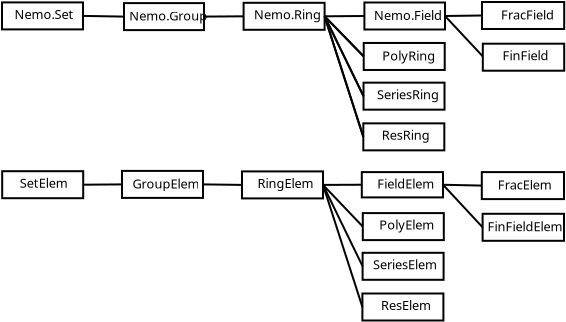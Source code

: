 <?xml version="1.0" encoding="UTF-8"?>
<dia:diagram xmlns:dia="http://www.lysator.liu.se/~alla/dia/">
  <dia:layer name="Background" visible="true" active="true">
    <dia:object type="Standard - Box" version="0" id="O0">
      <dia:attribute name="obj_pos">
        <dia:point val="0.95,2.35"/>
      </dia:attribute>
      <dia:attribute name="obj_bb">
        <dia:rectangle val="0.9,2.3;5.05,3.75"/>
      </dia:attribute>
      <dia:attribute name="elem_corner">
        <dia:point val="0.95,2.35"/>
      </dia:attribute>
      <dia:attribute name="elem_width">
        <dia:real val="4.05"/>
      </dia:attribute>
      <dia:attribute name="elem_height">
        <dia:real val="1.35"/>
      </dia:attribute>
      <dia:attribute name="show_background">
        <dia:boolean val="true"/>
      </dia:attribute>
    </dia:object>
    <dia:object type="Standard - Text" version="1" id="O1">
      <dia:attribute name="obj_pos">
        <dia:point val="1.575,3.175"/>
      </dia:attribute>
      <dia:attribute name="obj_bb">
        <dia:rectangle val="1.575,2.535;4.33,3.308"/>
      </dia:attribute>
      <dia:attribute name="text">
        <dia:composite type="text">
          <dia:attribute name="string">
            <dia:string>#Nemo.Set#</dia:string>
          </dia:attribute>
          <dia:attribute name="font">
            <dia:font family="sans" style="0" name="Helvetica"/>
          </dia:attribute>
          <dia:attribute name="height">
            <dia:real val="0.8"/>
          </dia:attribute>
          <dia:attribute name="pos">
            <dia:point val="1.575,3.175"/>
          </dia:attribute>
          <dia:attribute name="color">
            <dia:color val="#000000"/>
          </dia:attribute>
          <dia:attribute name="alignment">
            <dia:enum val="0"/>
          </dia:attribute>
        </dia:composite>
      </dia:attribute>
      <dia:attribute name="valign">
        <dia:enum val="3"/>
      </dia:attribute>
    </dia:object>
    <dia:object type="Standard - Line" version="0" id="O2">
      <dia:attribute name="obj_pos">
        <dia:point val="5,3.025"/>
      </dia:attribute>
      <dia:attribute name="obj_bb">
        <dia:rectangle val="4.949,2.974;7.101,3.111"/>
      </dia:attribute>
      <dia:attribute name="conn_endpoints">
        <dia:point val="5,3.025"/>
        <dia:point val="7.05,3.06"/>
      </dia:attribute>
      <dia:attribute name="numcp">
        <dia:int val="1"/>
      </dia:attribute>
      <dia:connections>
        <dia:connection handle="0" to="O0" connection="4"/>
        <dia:connection handle="1" to="O3" connection="3"/>
      </dia:connections>
    </dia:object>
    <dia:object type="Standard - Box" version="0" id="O3">
      <dia:attribute name="obj_pos">
        <dia:point val="7.05,2.385"/>
      </dia:attribute>
      <dia:attribute name="obj_bb">
        <dia:rectangle val="7,2.335;11.1,3.785"/>
      </dia:attribute>
      <dia:attribute name="elem_corner">
        <dia:point val="7.05,2.385"/>
      </dia:attribute>
      <dia:attribute name="elem_width">
        <dia:real val="4.0"/>
      </dia:attribute>
      <dia:attribute name="elem_height">
        <dia:real val="1.35"/>
      </dia:attribute>
      <dia:attribute name="show_background">
        <dia:boolean val="true"/>
      </dia:attribute>
    </dia:object>
    <dia:object type="Standard - Text" version="1" id="O4">
      <dia:attribute name="obj_pos">
        <dia:point val="7.315,3.26"/>
      </dia:attribute>
      <dia:attribute name="obj_bb">
        <dia:rectangle val="7.315,2.62;10.877,3.393"/>
      </dia:attribute>
      <dia:attribute name="text">
        <dia:composite type="text">
          <dia:attribute name="string">
            <dia:string>#Nemo.Group#</dia:string>
          </dia:attribute>
          <dia:attribute name="font">
            <dia:font family="sans" style="0" name="Helvetica"/>
          </dia:attribute>
          <dia:attribute name="height">
            <dia:real val="0.8"/>
          </dia:attribute>
          <dia:attribute name="pos">
            <dia:point val="7.315,3.26"/>
          </dia:attribute>
          <dia:attribute name="color">
            <dia:color val="#000000"/>
          </dia:attribute>
          <dia:attribute name="alignment">
            <dia:enum val="0"/>
          </dia:attribute>
        </dia:composite>
      </dia:attribute>
      <dia:attribute name="valign">
        <dia:enum val="3"/>
      </dia:attribute>
    </dia:object>
    <dia:object type="Standard - Line" version="0" id="O5">
      <dia:attribute name="obj_pos">
        <dia:point val="11.05,3.06"/>
      </dia:attribute>
      <dia:attribute name="obj_bb">
        <dia:rectangle val="11.0,2.995;13.08,3.11"/>
      </dia:attribute>
      <dia:attribute name="conn_endpoints">
        <dia:point val="11.05,3.06"/>
        <dia:point val="13.03,3.045"/>
      </dia:attribute>
      <dia:attribute name="numcp">
        <dia:int val="1"/>
      </dia:attribute>
      <dia:connections>
        <dia:connection handle="0" to="O3" connection="4"/>
        <dia:connection handle="1" to="O6" connection="3"/>
      </dia:connections>
    </dia:object>
    <dia:object type="Standard - Box" version="0" id="O6">
      <dia:attribute name="obj_pos">
        <dia:point val="13.03,2.37"/>
      </dia:attribute>
      <dia:attribute name="obj_bb">
        <dia:rectangle val="12.98,2.32;17.13,3.77"/>
      </dia:attribute>
      <dia:attribute name="elem_corner">
        <dia:point val="13.03,2.37"/>
      </dia:attribute>
      <dia:attribute name="elem_width">
        <dia:real val="4.05"/>
      </dia:attribute>
      <dia:attribute name="elem_height">
        <dia:real val="1.35"/>
      </dia:attribute>
      <dia:attribute name="show_background">
        <dia:boolean val="true"/>
      </dia:attribute>
    </dia:object>
    <dia:object type="Standard - Text" version="1" id="O7">
      <dia:attribute name="obj_pos">
        <dia:point val="13.555,3.195"/>
      </dia:attribute>
      <dia:attribute name="obj_bb">
        <dia:rectangle val="13.555,2.555;16.657,3.328"/>
      </dia:attribute>
      <dia:attribute name="text">
        <dia:composite type="text">
          <dia:attribute name="string">
            <dia:string>#Nemo.Ring#</dia:string>
          </dia:attribute>
          <dia:attribute name="font">
            <dia:font family="sans" style="0" name="Helvetica"/>
          </dia:attribute>
          <dia:attribute name="height">
            <dia:real val="0.8"/>
          </dia:attribute>
          <dia:attribute name="pos">
            <dia:point val="13.555,3.195"/>
          </dia:attribute>
          <dia:attribute name="color">
            <dia:color val="#000000"/>
          </dia:attribute>
          <dia:attribute name="alignment">
            <dia:enum val="0"/>
          </dia:attribute>
        </dia:composite>
      </dia:attribute>
      <dia:attribute name="valign">
        <dia:enum val="3"/>
      </dia:attribute>
    </dia:object>
    <dia:object type="Standard - Box" version="0" id="O8">
      <dia:attribute name="obj_pos">
        <dia:point val="19.07,2.355"/>
      </dia:attribute>
      <dia:attribute name="obj_bb">
        <dia:rectangle val="19.02,2.305;23.15,3.755"/>
      </dia:attribute>
      <dia:attribute name="elem_corner">
        <dia:point val="19.07,2.355"/>
      </dia:attribute>
      <dia:attribute name="elem_width">
        <dia:real val="4.03"/>
      </dia:attribute>
      <dia:attribute name="elem_height">
        <dia:real val="1.35"/>
      </dia:attribute>
      <dia:attribute name="show_background">
        <dia:boolean val="true"/>
      </dia:attribute>
    </dia:object>
    <dia:object type="Standard - Line" version="0" id="O9">
      <dia:attribute name="obj_pos">
        <dia:point val="17.08,3.045"/>
      </dia:attribute>
      <dia:attribute name="obj_bb">
        <dia:rectangle val="17.03,2.98;19.12,3.095"/>
      </dia:attribute>
      <dia:attribute name="conn_endpoints">
        <dia:point val="17.08,3.045"/>
        <dia:point val="19.07,3.03"/>
      </dia:attribute>
      <dia:attribute name="numcp">
        <dia:int val="1"/>
      </dia:attribute>
      <dia:connections>
        <dia:connection handle="0" to="O6" connection="4"/>
        <dia:connection handle="1" to="O8" connection="3"/>
      </dia:connections>
    </dia:object>
    <dia:object type="Standard - Text" version="1" id="O10">
      <dia:attribute name="obj_pos">
        <dia:point val="19.545,3.23"/>
      </dia:attribute>
      <dia:attribute name="obj_bb">
        <dia:rectangle val="19.545,2.59;22.712,3.362"/>
      </dia:attribute>
      <dia:attribute name="text">
        <dia:composite type="text">
          <dia:attribute name="string">
            <dia:string>#Nemo.Field#</dia:string>
          </dia:attribute>
          <dia:attribute name="font">
            <dia:font family="sans" style="0" name="Helvetica"/>
          </dia:attribute>
          <dia:attribute name="height">
            <dia:real val="0.8"/>
          </dia:attribute>
          <dia:attribute name="pos">
            <dia:point val="19.545,3.23"/>
          </dia:attribute>
          <dia:attribute name="color">
            <dia:color val="#000000"/>
          </dia:attribute>
          <dia:attribute name="alignment">
            <dia:enum val="0"/>
          </dia:attribute>
        </dia:composite>
      </dia:attribute>
      <dia:attribute name="valign">
        <dia:enum val="3"/>
      </dia:attribute>
    </dia:object>
    <dia:object type="Standard - Box" version="0" id="O11">
      <dia:attribute name="obj_pos">
        <dia:point val="0.96,10.79"/>
      </dia:attribute>
      <dia:attribute name="obj_bb">
        <dia:rectangle val="0.91,10.74;5.06,12.19"/>
      </dia:attribute>
      <dia:attribute name="elem_corner">
        <dia:point val="0.96,10.79"/>
      </dia:attribute>
      <dia:attribute name="elem_width">
        <dia:real val="4.05"/>
      </dia:attribute>
      <dia:attribute name="elem_height">
        <dia:real val="1.35"/>
      </dia:attribute>
      <dia:attribute name="show_background">
        <dia:boolean val="true"/>
      </dia:attribute>
    </dia:object>
    <dia:object type="Standard - Text" version="1" id="O12">
      <dia:attribute name="obj_pos">
        <dia:point val="1.835,11.615"/>
      </dia:attribute>
      <dia:attribute name="obj_bb">
        <dia:rectangle val="1.835,10.975;4.128,11.748"/>
      </dia:attribute>
      <dia:attribute name="text">
        <dia:composite type="text">
          <dia:attribute name="string">
            <dia:string>#SetElem#</dia:string>
          </dia:attribute>
          <dia:attribute name="font">
            <dia:font family="sans" style="0" name="Helvetica"/>
          </dia:attribute>
          <dia:attribute name="height">
            <dia:real val="0.8"/>
          </dia:attribute>
          <dia:attribute name="pos">
            <dia:point val="1.835,11.615"/>
          </dia:attribute>
          <dia:attribute name="color">
            <dia:color val="#000000"/>
          </dia:attribute>
          <dia:attribute name="alignment">
            <dia:enum val="0"/>
          </dia:attribute>
        </dia:composite>
      </dia:attribute>
      <dia:attribute name="valign">
        <dia:enum val="3"/>
      </dia:attribute>
    </dia:object>
    <dia:object type="Standard - Line" version="0" id="O13">
      <dia:attribute name="obj_pos">
        <dia:point val="5.01,11.465"/>
      </dia:attribute>
      <dia:attribute name="obj_bb">
        <dia:rectangle val="4.96,11.4;7.0,11.515"/>
      </dia:attribute>
      <dia:attribute name="conn_endpoints">
        <dia:point val="5.01,11.465"/>
        <dia:point val="6.95,11.45"/>
      </dia:attribute>
      <dia:attribute name="numcp">
        <dia:int val="1"/>
      </dia:attribute>
      <dia:connections>
        <dia:connection handle="0" to="O11" connection="4"/>
        <dia:connection handle="1" to="O14" connection="3"/>
      </dia:connections>
    </dia:object>
    <dia:object type="Standard - Box" version="0" id="O14">
      <dia:attribute name="obj_pos">
        <dia:point val="6.95,10.775"/>
      </dia:attribute>
      <dia:attribute name="obj_bb">
        <dia:rectangle val="6.9,10.725;11.05,12.175"/>
      </dia:attribute>
      <dia:attribute name="elem_corner">
        <dia:point val="6.95,10.775"/>
      </dia:attribute>
      <dia:attribute name="elem_width">
        <dia:real val="4.05"/>
      </dia:attribute>
      <dia:attribute name="elem_height">
        <dia:real val="1.35"/>
      </dia:attribute>
      <dia:attribute name="show_background">
        <dia:boolean val="true"/>
      </dia:attribute>
    </dia:object>
    <dia:object type="Standard - Text" version="1" id="O15">
      <dia:attribute name="obj_pos">
        <dia:point val="7.475,11.65"/>
      </dia:attribute>
      <dia:attribute name="obj_bb">
        <dia:rectangle val="7.475,11.01;10.575,11.783"/>
      </dia:attribute>
      <dia:attribute name="text">
        <dia:composite type="text">
          <dia:attribute name="string">
            <dia:string>#GroupElem#</dia:string>
          </dia:attribute>
          <dia:attribute name="font">
            <dia:font family="sans" style="0" name="Helvetica"/>
          </dia:attribute>
          <dia:attribute name="height">
            <dia:real val="0.8"/>
          </dia:attribute>
          <dia:attribute name="pos">
            <dia:point val="7.475,11.65"/>
          </dia:attribute>
          <dia:attribute name="color">
            <dia:color val="#000000"/>
          </dia:attribute>
          <dia:attribute name="alignment">
            <dia:enum val="0"/>
          </dia:attribute>
        </dia:composite>
      </dia:attribute>
      <dia:attribute name="valign">
        <dia:enum val="3"/>
      </dia:attribute>
    </dia:object>
    <dia:object type="Standard - PolyLine" version="0" id="O16">
      <dia:attribute name="obj_pos">
        <dia:point val="11,11.45"/>
      </dia:attribute>
      <dia:attribute name="obj_bb">
        <dia:rectangle val="10.949,11.399;13.001,11.526"/>
      </dia:attribute>
      <dia:attribute name="poly_points">
        <dia:point val="11,11.45"/>
        <dia:point val="12.95,11.475"/>
      </dia:attribute>
      <dia:connections>
        <dia:connection handle="0" to="O14" connection="4"/>
        <dia:connection handle="1" to="O17" connection="3"/>
      </dia:connections>
    </dia:object>
    <dia:object type="Standard - Box" version="0" id="O17">
      <dia:attribute name="obj_pos">
        <dia:point val="12.95,10.8"/>
      </dia:attribute>
      <dia:attribute name="obj_bb">
        <dia:rectangle val="12.9,10.75;17.05,12.2"/>
      </dia:attribute>
      <dia:attribute name="elem_corner">
        <dia:point val="12.95,10.8"/>
      </dia:attribute>
      <dia:attribute name="elem_width">
        <dia:real val="4.05"/>
      </dia:attribute>
      <dia:attribute name="elem_height">
        <dia:real val="1.35"/>
      </dia:attribute>
      <dia:attribute name="show_background">
        <dia:boolean val="true"/>
      </dia:attribute>
    </dia:object>
    <dia:object type="Standard - Text" version="1" id="O18">
      <dia:attribute name="obj_pos">
        <dia:point val="13.725,11.625"/>
      </dia:attribute>
      <dia:attribute name="obj_bb">
        <dia:rectangle val="13.725,10.985;16.365,11.758"/>
      </dia:attribute>
      <dia:attribute name="text">
        <dia:composite type="text">
          <dia:attribute name="string">
            <dia:string>#RingElem#</dia:string>
          </dia:attribute>
          <dia:attribute name="font">
            <dia:font family="sans" style="0" name="Helvetica"/>
          </dia:attribute>
          <dia:attribute name="height">
            <dia:real val="0.8"/>
          </dia:attribute>
          <dia:attribute name="pos">
            <dia:point val="13.725,11.625"/>
          </dia:attribute>
          <dia:attribute name="color">
            <dia:color val="#000000"/>
          </dia:attribute>
          <dia:attribute name="alignment">
            <dia:enum val="0"/>
          </dia:attribute>
        </dia:composite>
      </dia:attribute>
      <dia:attribute name="valign">
        <dia:enum val="3"/>
      </dia:attribute>
    </dia:object>
    <dia:object type="Standard - Line" version="0" id="O19">
      <dia:attribute name="obj_pos">
        <dia:point val="17,11.475"/>
      </dia:attribute>
      <dia:attribute name="obj_bb">
        <dia:rectangle val="16.95,11.417;18.99,11.525"/>
      </dia:attribute>
      <dia:attribute name="conn_endpoints">
        <dia:point val="17,11.475"/>
        <dia:point val="18.94,11.467"/>
      </dia:attribute>
      <dia:attribute name="numcp">
        <dia:int val="1"/>
      </dia:attribute>
      <dia:connections>
        <dia:connection handle="0" to="O17" connection="4"/>
        <dia:connection handle="1" to="O20" connection="3"/>
      </dia:connections>
    </dia:object>
    <dia:object type="Standard - Box" version="0" id="O20">
      <dia:attribute name="obj_pos">
        <dia:point val="18.94,10.835"/>
      </dia:attribute>
      <dia:attribute name="obj_bb">
        <dia:rectangle val="18.89,10.785;23.05,12.15"/>
      </dia:attribute>
      <dia:attribute name="elem_corner">
        <dia:point val="18.94,10.835"/>
      </dia:attribute>
      <dia:attribute name="elem_width">
        <dia:real val="4.06"/>
      </dia:attribute>
      <dia:attribute name="elem_height">
        <dia:real val="1.265"/>
      </dia:attribute>
      <dia:attribute name="show_background">
        <dia:boolean val="true"/>
      </dia:attribute>
    </dia:object>
    <dia:object type="Standard - Text" version="1" id="O21">
      <dia:attribute name="obj_pos">
        <dia:point val="19.715,11.66"/>
      </dia:attribute>
      <dia:attribute name="obj_bb">
        <dia:rectangle val="19.715,11.02;22.42,11.793"/>
      </dia:attribute>
      <dia:attribute name="text">
        <dia:composite type="text">
          <dia:attribute name="string">
            <dia:string>#FieldElem#</dia:string>
          </dia:attribute>
          <dia:attribute name="font">
            <dia:font family="sans" style="0" name="Helvetica"/>
          </dia:attribute>
          <dia:attribute name="height">
            <dia:real val="0.8"/>
          </dia:attribute>
          <dia:attribute name="pos">
            <dia:point val="19.715,11.66"/>
          </dia:attribute>
          <dia:attribute name="color">
            <dia:color val="#000000"/>
          </dia:attribute>
          <dia:attribute name="alignment">
            <dia:enum val="0"/>
          </dia:attribute>
        </dia:composite>
      </dia:attribute>
      <dia:attribute name="valign">
        <dia:enum val="3"/>
      </dia:attribute>
    </dia:object>
    <dia:object type="Standard - PolyLine" version="0" id="O22">
      <dia:attribute name="obj_pos">
        <dia:point val="17,11.475"/>
      </dia:attribute>
      <dia:attribute name="obj_bb">
        <dia:rectangle val="16.929,11.404;19.061,13.631"/>
      </dia:attribute>
      <dia:attribute name="poly_points">
        <dia:point val="17,11.475"/>
        <dia:point val="18.99,13.56"/>
      </dia:attribute>
      <dia:connections>
        <dia:connection handle="0" to="O17" connection="4"/>
        <dia:connection handle="1" to="O23" connection="3"/>
      </dia:connections>
    </dia:object>
    <dia:object type="Standard - Box" version="0" id="O23">
      <dia:attribute name="obj_pos">
        <dia:point val="18.99,12.885"/>
      </dia:attribute>
      <dia:attribute name="obj_bb">
        <dia:rectangle val="18.94,12.835;23.09,14.285"/>
      </dia:attribute>
      <dia:attribute name="elem_corner">
        <dia:point val="18.99,12.885"/>
      </dia:attribute>
      <dia:attribute name="elem_width">
        <dia:real val="4.05"/>
      </dia:attribute>
      <dia:attribute name="elem_height">
        <dia:real val="1.35"/>
      </dia:attribute>
      <dia:attribute name="show_background">
        <dia:boolean val="true"/>
      </dia:attribute>
    </dia:object>
    <dia:object type="Standard - Box" version="0" id="O24">
      <dia:attribute name="obj_pos">
        <dia:point val="18.98,14.87"/>
      </dia:attribute>
      <dia:attribute name="obj_bb">
        <dia:rectangle val="18.93,14.82;23.08,16.27"/>
      </dia:attribute>
      <dia:attribute name="elem_corner">
        <dia:point val="18.98,14.87"/>
      </dia:attribute>
      <dia:attribute name="elem_width">
        <dia:real val="4.05"/>
      </dia:attribute>
      <dia:attribute name="elem_height">
        <dia:real val="1.35"/>
      </dia:attribute>
      <dia:attribute name="show_background">
        <dia:boolean val="true"/>
      </dia:attribute>
    </dia:object>
    <dia:object type="Standard - Box" version="0" id="O25">
      <dia:attribute name="obj_pos">
        <dia:point val="18.97,16.905"/>
      </dia:attribute>
      <dia:attribute name="obj_bb">
        <dia:rectangle val="18.92,16.855;23.07,18.305"/>
      </dia:attribute>
      <dia:attribute name="elem_corner">
        <dia:point val="18.97,16.905"/>
      </dia:attribute>
      <dia:attribute name="elem_width">
        <dia:real val="4.05"/>
      </dia:attribute>
      <dia:attribute name="elem_height">
        <dia:real val="1.35"/>
      </dia:attribute>
      <dia:attribute name="show_background">
        <dia:boolean val="true"/>
      </dia:attribute>
    </dia:object>
    <dia:object type="Standard - Text" version="1" id="O26">
      <dia:attribute name="obj_pos">
        <dia:point val="19.815,13.71"/>
      </dia:attribute>
      <dia:attribute name="obj_bb">
        <dia:rectangle val="19.815,13.07;22.365,13.842"/>
      </dia:attribute>
      <dia:attribute name="text">
        <dia:composite type="text">
          <dia:attribute name="string">
            <dia:string>#PolyElem#</dia:string>
          </dia:attribute>
          <dia:attribute name="font">
            <dia:font family="sans" style="0" name="Helvetica"/>
          </dia:attribute>
          <dia:attribute name="height">
            <dia:real val="0.8"/>
          </dia:attribute>
          <dia:attribute name="pos">
            <dia:point val="19.815,13.71"/>
          </dia:attribute>
          <dia:attribute name="color">
            <dia:color val="#000000"/>
          </dia:attribute>
          <dia:attribute name="alignment">
            <dia:enum val="0"/>
          </dia:attribute>
        </dia:composite>
      </dia:attribute>
      <dia:attribute name="valign">
        <dia:enum val="3"/>
      </dia:attribute>
    </dia:object>
    <dia:object type="Standard - Text" version="1" id="O27">
      <dia:attribute name="obj_pos">
        <dia:point val="19.505,15.695"/>
      </dia:attribute>
      <dia:attribute name="obj_bb">
        <dia:rectangle val="19.505,15.055;22.582,15.828"/>
      </dia:attribute>
      <dia:attribute name="text">
        <dia:composite type="text">
          <dia:attribute name="string">
            <dia:string>#SeriesElem#</dia:string>
          </dia:attribute>
          <dia:attribute name="font">
            <dia:font family="sans" style="0" name="Helvetica"/>
          </dia:attribute>
          <dia:attribute name="height">
            <dia:real val="0.8"/>
          </dia:attribute>
          <dia:attribute name="pos">
            <dia:point val="19.505,15.695"/>
          </dia:attribute>
          <dia:attribute name="color">
            <dia:color val="#000000"/>
          </dia:attribute>
          <dia:attribute name="alignment">
            <dia:enum val="0"/>
          </dia:attribute>
        </dia:composite>
      </dia:attribute>
      <dia:attribute name="valign">
        <dia:enum val="3"/>
      </dia:attribute>
    </dia:object>
    <dia:object type="Standard - Box" version="0" id="O28">
      <dia:attribute name="obj_pos">
        <dia:point val="24.94,10.835"/>
      </dia:attribute>
      <dia:attribute name="obj_bb">
        <dia:rectangle val="24.89,10.785;29.1,12.235"/>
      </dia:attribute>
      <dia:attribute name="elem_corner">
        <dia:point val="24.94,10.835"/>
      </dia:attribute>
      <dia:attribute name="elem_width">
        <dia:real val="4.11"/>
      </dia:attribute>
      <dia:attribute name="elem_height">
        <dia:real val="1.35"/>
      </dia:attribute>
      <dia:attribute name="show_background">
        <dia:boolean val="true"/>
      </dia:attribute>
    </dia:object>
    <dia:object type="Standard - Box" version="0" id="O29">
      <dia:attribute name="obj_pos">
        <dia:point val="24.98,12.92"/>
      </dia:attribute>
      <dia:attribute name="obj_bb">
        <dia:rectangle val="24.93,12.87;29.1,14.32"/>
      </dia:attribute>
      <dia:attribute name="elem_corner">
        <dia:point val="24.98,12.92"/>
      </dia:attribute>
      <dia:attribute name="elem_width">
        <dia:real val="4.07"/>
      </dia:attribute>
      <dia:attribute name="elem_height">
        <dia:real val="1.35"/>
      </dia:attribute>
      <dia:attribute name="show_background">
        <dia:boolean val="true"/>
      </dia:attribute>
    </dia:object>
    <dia:object type="Standard - Line" version="0" id="O30">
      <dia:attribute name="obj_pos">
        <dia:point val="23,11.467"/>
      </dia:attribute>
      <dia:attribute name="obj_bb">
        <dia:rectangle val="22.949,11.416;24.991,11.561"/>
      </dia:attribute>
      <dia:attribute name="conn_endpoints">
        <dia:point val="23,11.467"/>
        <dia:point val="24.94,11.51"/>
      </dia:attribute>
      <dia:attribute name="numcp">
        <dia:int val="1"/>
      </dia:attribute>
      <dia:connections>
        <dia:connection handle="0" to="O20" connection="4"/>
        <dia:connection handle="1" to="O28" connection="3"/>
      </dia:connections>
    </dia:object>
    <dia:object type="Standard - Line" version="0" id="O31">
      <dia:attribute name="obj_pos">
        <dia:point val="23,11.467"/>
      </dia:attribute>
      <dia:attribute name="obj_bb">
        <dia:rectangle val="22.929,11.397;25.051,13.666"/>
      </dia:attribute>
      <dia:attribute name="conn_endpoints">
        <dia:point val="23,11.467"/>
        <dia:point val="24.98,13.595"/>
      </dia:attribute>
      <dia:attribute name="numcp">
        <dia:int val="1"/>
      </dia:attribute>
      <dia:connections>
        <dia:connection handle="0" to="O20" connection="4"/>
        <dia:connection handle="1" to="O29" connection="3"/>
      </dia:connections>
    </dia:object>
    <dia:object type="Standard - Line" version="0" id="O32">
      <dia:attribute name="obj_pos">
        <dia:point val="18.98,15.545"/>
      </dia:attribute>
      <dia:attribute name="obj_bb">
        <dia:rectangle val="16.933,11.408;19.047,15.612"/>
      </dia:attribute>
      <dia:attribute name="conn_endpoints">
        <dia:point val="18.98,15.545"/>
        <dia:point val="17,11.475"/>
      </dia:attribute>
      <dia:attribute name="numcp">
        <dia:int val="1"/>
      </dia:attribute>
      <dia:connections>
        <dia:connection handle="0" to="O24" connection="3"/>
        <dia:connection handle="1" to="O17" connection="4"/>
      </dia:connections>
    </dia:object>
    <dia:object type="Standard - Line" version="0" id="O33">
      <dia:attribute name="obj_pos">
        <dia:point val="17,11.475"/>
      </dia:attribute>
      <dia:attribute name="obj_bb">
        <dia:rectangle val="16.937,11.412;19.033,17.643"/>
      </dia:attribute>
      <dia:attribute name="conn_endpoints">
        <dia:point val="17,11.475"/>
        <dia:point val="18.97,17.58"/>
      </dia:attribute>
      <dia:attribute name="numcp">
        <dia:int val="1"/>
      </dia:attribute>
      <dia:connections>
        <dia:connection handle="0" to="O17" connection="4"/>
        <dia:connection handle="1" to="O25" connection="3"/>
      </dia:connections>
    </dia:object>
    <dia:object type="Standard - Text" version="1" id="O34">
      <dia:attribute name="obj_pos">
        <dia:point val="19.895,17.73"/>
      </dia:attribute>
      <dia:attribute name="obj_bb">
        <dia:rectangle val="19.895,17.09;22.297,17.863"/>
      </dia:attribute>
      <dia:attribute name="text">
        <dia:composite type="text">
          <dia:attribute name="string">
            <dia:string>#ResElem#</dia:string>
          </dia:attribute>
          <dia:attribute name="font">
            <dia:font family="sans" style="0" name="Helvetica"/>
          </dia:attribute>
          <dia:attribute name="height">
            <dia:real val="0.8"/>
          </dia:attribute>
          <dia:attribute name="pos">
            <dia:point val="19.895,17.73"/>
          </dia:attribute>
          <dia:attribute name="color">
            <dia:color val="#000000"/>
          </dia:attribute>
          <dia:attribute name="alignment">
            <dia:enum val="0"/>
          </dia:attribute>
        </dia:composite>
      </dia:attribute>
      <dia:attribute name="valign">
        <dia:enum val="3"/>
      </dia:attribute>
    </dia:object>
    <dia:object type="Standard - Text" version="1" id="O35">
      <dia:attribute name="obj_pos">
        <dia:point val="25.735,11.71"/>
      </dia:attribute>
      <dia:attribute name="obj_bb">
        <dia:rectangle val="25.735,11.07;28.312,11.842"/>
      </dia:attribute>
      <dia:attribute name="text">
        <dia:composite type="text">
          <dia:attribute name="string">
            <dia:string>#FracElem#</dia:string>
          </dia:attribute>
          <dia:attribute name="font">
            <dia:font family="sans" style="0" name="Helvetica"/>
          </dia:attribute>
          <dia:attribute name="height">
            <dia:real val="0.8"/>
          </dia:attribute>
          <dia:attribute name="pos">
            <dia:point val="25.735,11.71"/>
          </dia:attribute>
          <dia:attribute name="color">
            <dia:color val="#000000"/>
          </dia:attribute>
          <dia:attribute name="alignment">
            <dia:enum val="0"/>
          </dia:attribute>
        </dia:composite>
      </dia:attribute>
      <dia:attribute name="valign">
        <dia:enum val="3"/>
      </dia:attribute>
    </dia:object>
    <dia:object type="Standard - Text" version="1" id="O36">
      <dia:attribute name="obj_pos">
        <dia:point val="25.225,13.795"/>
      </dia:attribute>
      <dia:attribute name="obj_bb">
        <dia:rectangle val="25.225,13.155;28.77,13.928"/>
      </dia:attribute>
      <dia:attribute name="text">
        <dia:composite type="text">
          <dia:attribute name="string">
            <dia:string>#FinFieldElem#</dia:string>
          </dia:attribute>
          <dia:attribute name="font">
            <dia:font family="sans" style="0" name="Helvetica"/>
          </dia:attribute>
          <dia:attribute name="height">
            <dia:real val="0.8"/>
          </dia:attribute>
          <dia:attribute name="pos">
            <dia:point val="25.225,13.795"/>
          </dia:attribute>
          <dia:attribute name="color">
            <dia:color val="#000000"/>
          </dia:attribute>
          <dia:attribute name="alignment">
            <dia:enum val="0"/>
          </dia:attribute>
        </dia:composite>
      </dia:attribute>
      <dia:attribute name="valign">
        <dia:enum val="3"/>
      </dia:attribute>
    </dia:object>
    <dia:object type="Standard - PolyLine" version="0" id="O37">
      <dia:attribute name="obj_pos">
        <dia:point val="17.08,3.045"/>
      </dia:attribute>
      <dia:attribute name="obj_bb">
        <dia:rectangle val="17.009,2.974;19.106,5.124"/>
      </dia:attribute>
      <dia:attribute name="poly_points">
        <dia:point val="17.08,3.045"/>
        <dia:point val="19.036,5.053"/>
      </dia:attribute>
      <dia:connections>
        <dia:connection handle="0" to="O6" connection="4"/>
        <dia:connection handle="1" to="O38" connection="3"/>
      </dia:connections>
    </dia:object>
    <dia:object type="Standard - Box" version="0" id="O38">
      <dia:attribute name="obj_pos">
        <dia:point val="19.036,4.378"/>
      </dia:attribute>
      <dia:attribute name="obj_bb">
        <dia:rectangle val="18.986,4.328;23.136,5.778"/>
      </dia:attribute>
      <dia:attribute name="elem_corner">
        <dia:point val="19.036,4.378"/>
      </dia:attribute>
      <dia:attribute name="elem_width">
        <dia:real val="4.05"/>
      </dia:attribute>
      <dia:attribute name="elem_height">
        <dia:real val="1.35"/>
      </dia:attribute>
      <dia:attribute name="show_background">
        <dia:boolean val="true"/>
      </dia:attribute>
    </dia:object>
    <dia:object type="Standard - Box" version="0" id="O39">
      <dia:attribute name="obj_pos">
        <dia:point val="19.026,6.363"/>
      </dia:attribute>
      <dia:attribute name="obj_bb">
        <dia:rectangle val="18.976,6.313;23.126,7.763"/>
      </dia:attribute>
      <dia:attribute name="elem_corner">
        <dia:point val="19.026,6.363"/>
      </dia:attribute>
      <dia:attribute name="elem_width">
        <dia:real val="4.05"/>
      </dia:attribute>
      <dia:attribute name="elem_height">
        <dia:real val="1.35"/>
      </dia:attribute>
      <dia:attribute name="show_background">
        <dia:boolean val="true"/>
      </dia:attribute>
    </dia:object>
    <dia:object type="Standard - Box" version="0" id="O40">
      <dia:attribute name="obj_pos">
        <dia:point val="19.016,8.398"/>
      </dia:attribute>
      <dia:attribute name="obj_bb">
        <dia:rectangle val="18.966,8.348;23.116,9.798"/>
      </dia:attribute>
      <dia:attribute name="elem_corner">
        <dia:point val="19.016,8.398"/>
      </dia:attribute>
      <dia:attribute name="elem_width">
        <dia:real val="4.05"/>
      </dia:attribute>
      <dia:attribute name="elem_height">
        <dia:real val="1.35"/>
      </dia:attribute>
      <dia:attribute name="show_background">
        <dia:boolean val="true"/>
      </dia:attribute>
    </dia:object>
    <dia:object type="Standard - Line" version="0" id="O41">
      <dia:attribute name="obj_pos">
        <dia:point val="23.1,3.03"/>
      </dia:attribute>
      <dia:attribute name="obj_bb">
        <dia:rectangle val="23.029,2.959;25.096,5.159"/>
      </dia:attribute>
      <dia:attribute name="conn_endpoints">
        <dia:point val="23.1,3.03"/>
        <dia:point val="25.026,5.088"/>
      </dia:attribute>
      <dia:attribute name="numcp">
        <dia:int val="1"/>
      </dia:attribute>
      <dia:connections>
        <dia:connection handle="0" to="O8" connection="4"/>
      </dia:connections>
    </dia:object>
    <dia:object type="Standard - Line" version="0" id="O42">
      <dia:attribute name="obj_pos">
        <dia:point val="19.026,7.038"/>
      </dia:attribute>
      <dia:attribute name="obj_bb">
        <dia:rectangle val="17.013,2.978;19.093,7.105"/>
      </dia:attribute>
      <dia:attribute name="conn_endpoints">
        <dia:point val="19.026,7.038"/>
        <dia:point val="17.08,3.045"/>
      </dia:attribute>
      <dia:attribute name="numcp">
        <dia:int val="1"/>
      </dia:attribute>
      <dia:connections>
        <dia:connection handle="0" to="O39" connection="3"/>
        <dia:connection handle="1" to="O6" connection="4"/>
      </dia:connections>
    </dia:object>
    <dia:object type="Standard - Line" version="0" id="O43">
      <dia:attribute name="obj_pos">
        <dia:point val="17.08,3.045"/>
      </dia:attribute>
      <dia:attribute name="obj_bb">
        <dia:rectangle val="17.017,2.982;19.079,9.136"/>
      </dia:attribute>
      <dia:attribute name="conn_endpoints">
        <dia:point val="17.08,3.045"/>
        <dia:point val="19.016,9.073"/>
      </dia:attribute>
      <dia:attribute name="numcp">
        <dia:int val="1"/>
      </dia:attribute>
      <dia:connections>
        <dia:connection handle="0" to="O6" connection="4"/>
        <dia:connection handle="1" to="O40" connection="3"/>
      </dia:connections>
    </dia:object>
    <dia:object type="Standard - PolyLine" version="0" id="O44">
      <dia:attribute name="obj_pos">
        <dia:point val="17.08,3.045"/>
      </dia:attribute>
      <dia:attribute name="obj_bb">
        <dia:rectangle val="17.009,2.974;19.106,5.124"/>
      </dia:attribute>
      <dia:attribute name="poly_points">
        <dia:point val="17.08,3.045"/>
        <dia:point val="19.036,5.053"/>
      </dia:attribute>
      <dia:connections>
        <dia:connection handle="0" to="O6" connection="4"/>
        <dia:connection handle="1" to="O38" connection="3"/>
      </dia:connections>
    </dia:object>
    <dia:object type="Standard - Line" version="0" id="O45">
      <dia:attribute name="obj_pos">
        <dia:point val="19.026,7.038"/>
      </dia:attribute>
      <dia:attribute name="obj_bb">
        <dia:rectangle val="17.013,2.978;19.093,7.105"/>
      </dia:attribute>
      <dia:attribute name="conn_endpoints">
        <dia:point val="19.026,7.038"/>
        <dia:point val="17.08,3.045"/>
      </dia:attribute>
      <dia:attribute name="numcp">
        <dia:int val="1"/>
      </dia:attribute>
      <dia:connections>
        <dia:connection handle="0" to="O39" connection="3"/>
        <dia:connection handle="1" to="O6" connection="4"/>
      </dia:connections>
    </dia:object>
    <dia:object type="Standard - Line" version="0" id="O46">
      <dia:attribute name="obj_pos">
        <dia:point val="17.08,3.045"/>
      </dia:attribute>
      <dia:attribute name="obj_bb">
        <dia:rectangle val="17.017,2.982;19.079,9.136"/>
      </dia:attribute>
      <dia:attribute name="conn_endpoints">
        <dia:point val="17.08,3.045"/>
        <dia:point val="19.016,9.073"/>
      </dia:attribute>
      <dia:attribute name="numcp">
        <dia:int val="1"/>
      </dia:attribute>
      <dia:connections>
        <dia:connection handle="0" to="O6" connection="4"/>
        <dia:connection handle="1" to="O40" connection="3"/>
      </dia:connections>
    </dia:object>
    <dia:object type="Standard - Box" version="0" id="O47">
      <dia:attribute name="obj_pos">
        <dia:point val="24.95,2.33"/>
      </dia:attribute>
      <dia:attribute name="obj_bb">
        <dia:rectangle val="24.9,2.28;29.11,3.73"/>
      </dia:attribute>
      <dia:attribute name="elem_corner">
        <dia:point val="24.95,2.33"/>
      </dia:attribute>
      <dia:attribute name="elem_width">
        <dia:real val="4.11"/>
      </dia:attribute>
      <dia:attribute name="elem_height">
        <dia:real val="1.35"/>
      </dia:attribute>
      <dia:attribute name="show_background">
        <dia:boolean val="true"/>
      </dia:attribute>
    </dia:object>
    <dia:object type="Standard - Box" version="0" id="O48">
      <dia:attribute name="obj_pos">
        <dia:point val="24.99,4.415"/>
      </dia:attribute>
      <dia:attribute name="obj_bb">
        <dia:rectangle val="24.94,4.365;29.11,5.815"/>
      </dia:attribute>
      <dia:attribute name="elem_corner">
        <dia:point val="24.99,4.415"/>
      </dia:attribute>
      <dia:attribute name="elem_width">
        <dia:real val="4.07"/>
      </dia:attribute>
      <dia:attribute name="elem_height">
        <dia:real val="1.35"/>
      </dia:attribute>
      <dia:attribute name="show_background">
        <dia:boolean val="true"/>
      </dia:attribute>
    </dia:object>
    <dia:object type="Standard - Line" version="0" id="O49">
      <dia:attribute name="obj_pos">
        <dia:point val="24.95,3.005"/>
      </dia:attribute>
      <dia:attribute name="obj_bb">
        <dia:rectangle val="23.049,2.954;25.001,3.081"/>
      </dia:attribute>
      <dia:attribute name="conn_endpoints">
        <dia:point val="24.95,3.005"/>
        <dia:point val="23.1,3.03"/>
      </dia:attribute>
      <dia:attribute name="numcp">
        <dia:int val="1"/>
      </dia:attribute>
      <dia:connections>
        <dia:connection handle="0" to="O47" connection="3"/>
        <dia:connection handle="1" to="O8" connection="4"/>
      </dia:connections>
    </dia:object>
    <dia:object type="Standard - Text" version="1" id="O50">
      <dia:attribute name="obj_pos">
        <dia:point val="25.975,5.24"/>
      </dia:attribute>
      <dia:attribute name="obj_bb">
        <dia:rectangle val="25.975,4.6;28.137,5.372"/>
      </dia:attribute>
      <dia:attribute name="text">
        <dia:composite type="text">
          <dia:attribute name="string">
            <dia:string>#FinField#</dia:string>
          </dia:attribute>
          <dia:attribute name="font">
            <dia:font family="sans" style="0" name="Helvetica"/>
          </dia:attribute>
          <dia:attribute name="height">
            <dia:real val="0.8"/>
          </dia:attribute>
          <dia:attribute name="pos">
            <dia:point val="25.975,5.24"/>
          </dia:attribute>
          <dia:attribute name="color">
            <dia:color val="#000000"/>
          </dia:attribute>
          <dia:attribute name="alignment">
            <dia:enum val="0"/>
          </dia:attribute>
        </dia:composite>
      </dia:attribute>
      <dia:attribute name="valign">
        <dia:enum val="3"/>
      </dia:attribute>
    </dia:object>
    <dia:object type="Standard - Text" version="1" id="O51">
      <dia:attribute name="obj_pos">
        <dia:point val="25.905,3.205"/>
      </dia:attribute>
      <dia:attribute name="obj_bb">
        <dia:rectangle val="25.905,2.565;28.422,3.337"/>
      </dia:attribute>
      <dia:attribute name="text">
        <dia:composite type="text">
          <dia:attribute name="string">
            <dia:string>#FracField#</dia:string>
          </dia:attribute>
          <dia:attribute name="font">
            <dia:font family="sans" style="0" name="Helvetica"/>
          </dia:attribute>
          <dia:attribute name="height">
            <dia:real val="0.8"/>
          </dia:attribute>
          <dia:attribute name="pos">
            <dia:point val="25.905,3.205"/>
          </dia:attribute>
          <dia:attribute name="color">
            <dia:color val="#000000"/>
          </dia:attribute>
          <dia:attribute name="alignment">
            <dia:enum val="0"/>
          </dia:attribute>
        </dia:composite>
      </dia:attribute>
      <dia:attribute name="valign">
        <dia:enum val="3"/>
      </dia:attribute>
    </dia:object>
    <dia:object type="Standard - Text" version="1" id="O52">
      <dia:attribute name="obj_pos">
        <dia:point val="19.961,5.253"/>
      </dia:attribute>
      <dia:attribute name="obj_bb">
        <dia:rectangle val="19.961,4.613;22.386,5.386"/>
      </dia:attribute>
      <dia:attribute name="text">
        <dia:composite type="text">
          <dia:attribute name="string">
            <dia:string>#PolyRing#</dia:string>
          </dia:attribute>
          <dia:attribute name="font">
            <dia:font family="sans" style="0" name="Helvetica"/>
          </dia:attribute>
          <dia:attribute name="height">
            <dia:real val="0.8"/>
          </dia:attribute>
          <dia:attribute name="pos">
            <dia:point val="19.961,5.253"/>
          </dia:attribute>
          <dia:attribute name="color">
            <dia:color val="#000000"/>
          </dia:attribute>
          <dia:attribute name="alignment">
            <dia:enum val="0"/>
          </dia:attribute>
        </dia:composite>
      </dia:attribute>
      <dia:attribute name="valign">
        <dia:enum val="3"/>
      </dia:attribute>
    </dia:object>
    <dia:object type="Standard - Text" version="1" id="O53">
      <dia:attribute name="obj_pos">
        <dia:point val="19.701,7.188"/>
      </dia:attribute>
      <dia:attribute name="obj_bb">
        <dia:rectangle val="19.701,6.548;22.653,7.321"/>
      </dia:attribute>
      <dia:attribute name="text">
        <dia:composite type="text">
          <dia:attribute name="string">
            <dia:string>#SeriesRing#</dia:string>
          </dia:attribute>
          <dia:attribute name="font">
            <dia:font family="sans" style="0" name="Helvetica"/>
          </dia:attribute>
          <dia:attribute name="height">
            <dia:real val="0.8"/>
          </dia:attribute>
          <dia:attribute name="pos">
            <dia:point val="19.701,7.188"/>
          </dia:attribute>
          <dia:attribute name="color">
            <dia:color val="#000000"/>
          </dia:attribute>
          <dia:attribute name="alignment">
            <dia:enum val="0"/>
          </dia:attribute>
        </dia:composite>
      </dia:attribute>
      <dia:attribute name="valign">
        <dia:enum val="3"/>
      </dia:attribute>
    </dia:object>
    <dia:object type="Standard - Text" version="1" id="O54">
      <dia:attribute name="obj_pos">
        <dia:point val="19.941,9.223"/>
      </dia:attribute>
      <dia:attribute name="obj_bb">
        <dia:rectangle val="19.941,8.583;22.218,9.356"/>
      </dia:attribute>
      <dia:attribute name="text">
        <dia:composite type="text">
          <dia:attribute name="string">
            <dia:string>#ResRing#</dia:string>
          </dia:attribute>
          <dia:attribute name="font">
            <dia:font family="sans" style="0" name="Helvetica"/>
          </dia:attribute>
          <dia:attribute name="height">
            <dia:real val="0.8"/>
          </dia:attribute>
          <dia:attribute name="pos">
            <dia:point val="19.941,9.223"/>
          </dia:attribute>
          <dia:attribute name="color">
            <dia:color val="#000000"/>
          </dia:attribute>
          <dia:attribute name="alignment">
            <dia:enum val="0"/>
          </dia:attribute>
        </dia:composite>
      </dia:attribute>
      <dia:attribute name="valign">
        <dia:enum val="3"/>
      </dia:attribute>
    </dia:object>
  </dia:layer>
</dia:diagram>
